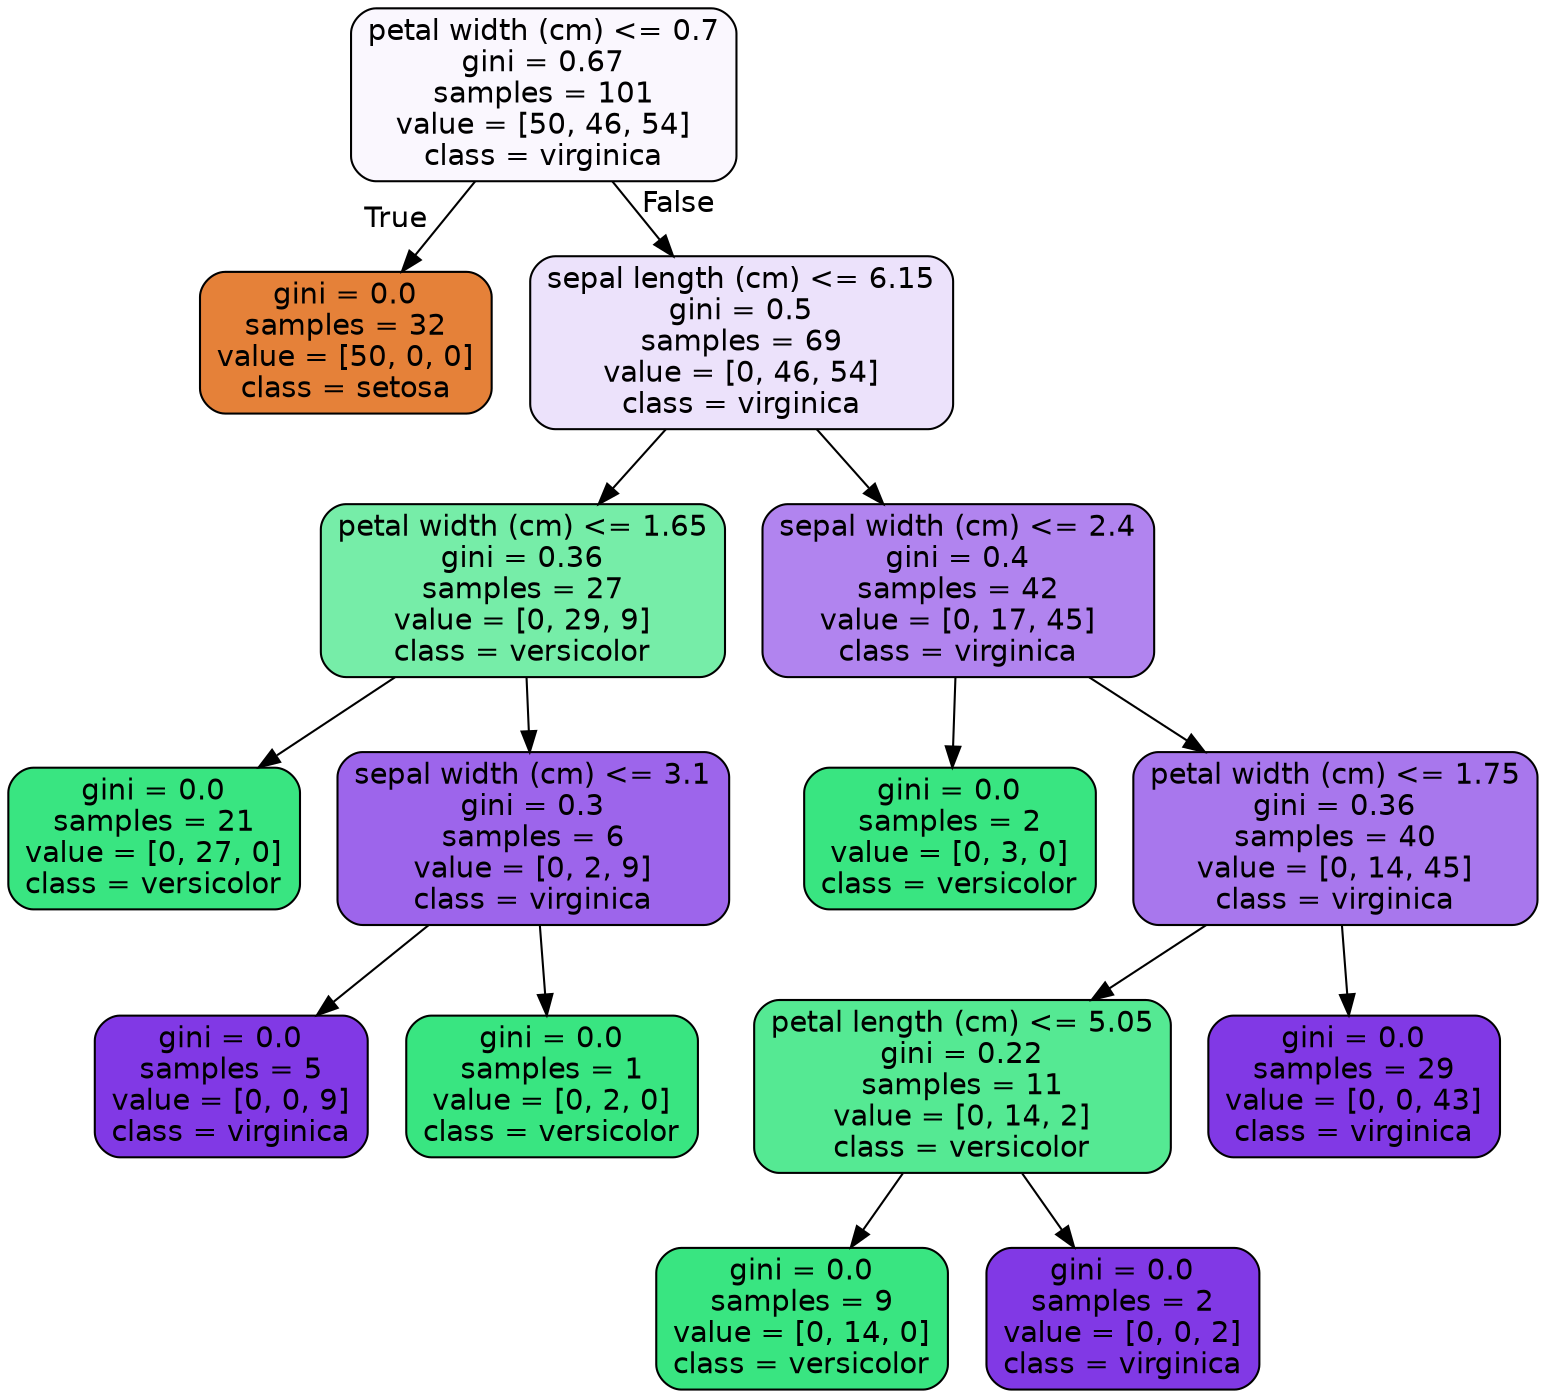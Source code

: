 digraph Tree {
node [shape=box, style="filled, rounded", color="black", fontname=helvetica] ;
edge [fontname=helvetica] ;
0 [label="petal width (cm) <= 0.7\ngini = 0.67\nsamples = 101\nvalue = [50, 46, 54]\nclass = virginica", fillcolor="#faf7fe"] ;
1 [label="gini = 0.0\nsamples = 32\nvalue = [50, 0, 0]\nclass = setosa", fillcolor="#e58139"] ;
0 -> 1 [labeldistance=2.5, labelangle=45, headlabel="True"] ;
2 [label="sepal length (cm) <= 6.15\ngini = 0.5\nsamples = 69\nvalue = [0, 46, 54]\nclass = virginica", fillcolor="#ece2fb"] ;
0 -> 2 [labeldistance=2.5, labelangle=-45, headlabel="False"] ;
3 [label="petal width (cm) <= 1.65\ngini = 0.36\nsamples = 27\nvalue = [0, 29, 9]\nclass = versicolor", fillcolor="#76eda8"] ;
2 -> 3 ;
4 [label="gini = 0.0\nsamples = 21\nvalue = [0, 27, 0]\nclass = versicolor", fillcolor="#39e581"] ;
3 -> 4 ;
5 [label="sepal width (cm) <= 3.1\ngini = 0.3\nsamples = 6\nvalue = [0, 2, 9]\nclass = virginica", fillcolor="#9d65eb"] ;
3 -> 5 ;
6 [label="gini = 0.0\nsamples = 5\nvalue = [0, 0, 9]\nclass = virginica", fillcolor="#8139e5"] ;
5 -> 6 ;
7 [label="gini = 0.0\nsamples = 1\nvalue = [0, 2, 0]\nclass = versicolor", fillcolor="#39e581"] ;
5 -> 7 ;
8 [label="sepal width (cm) <= 2.4\ngini = 0.4\nsamples = 42\nvalue = [0, 17, 45]\nclass = virginica", fillcolor="#b184ef"] ;
2 -> 8 ;
9 [label="gini = 0.0\nsamples = 2\nvalue = [0, 3, 0]\nclass = versicolor", fillcolor="#39e581"] ;
8 -> 9 ;
10 [label="petal width (cm) <= 1.75\ngini = 0.36\nsamples = 40\nvalue = [0, 14, 45]\nclass = virginica", fillcolor="#a877ed"] ;
8 -> 10 ;
11 [label="petal length (cm) <= 5.05\ngini = 0.22\nsamples = 11\nvalue = [0, 14, 2]\nclass = versicolor", fillcolor="#55e993"] ;
10 -> 11 ;
12 [label="gini = 0.0\nsamples = 9\nvalue = [0, 14, 0]\nclass = versicolor", fillcolor="#39e581"] ;
11 -> 12 ;
13 [label="gini = 0.0\nsamples = 2\nvalue = [0, 0, 2]\nclass = virginica", fillcolor="#8139e5"] ;
11 -> 13 ;
14 [label="gini = 0.0\nsamples = 29\nvalue = [0, 0, 43]\nclass = virginica", fillcolor="#8139e5"] ;
10 -> 14 ;
}